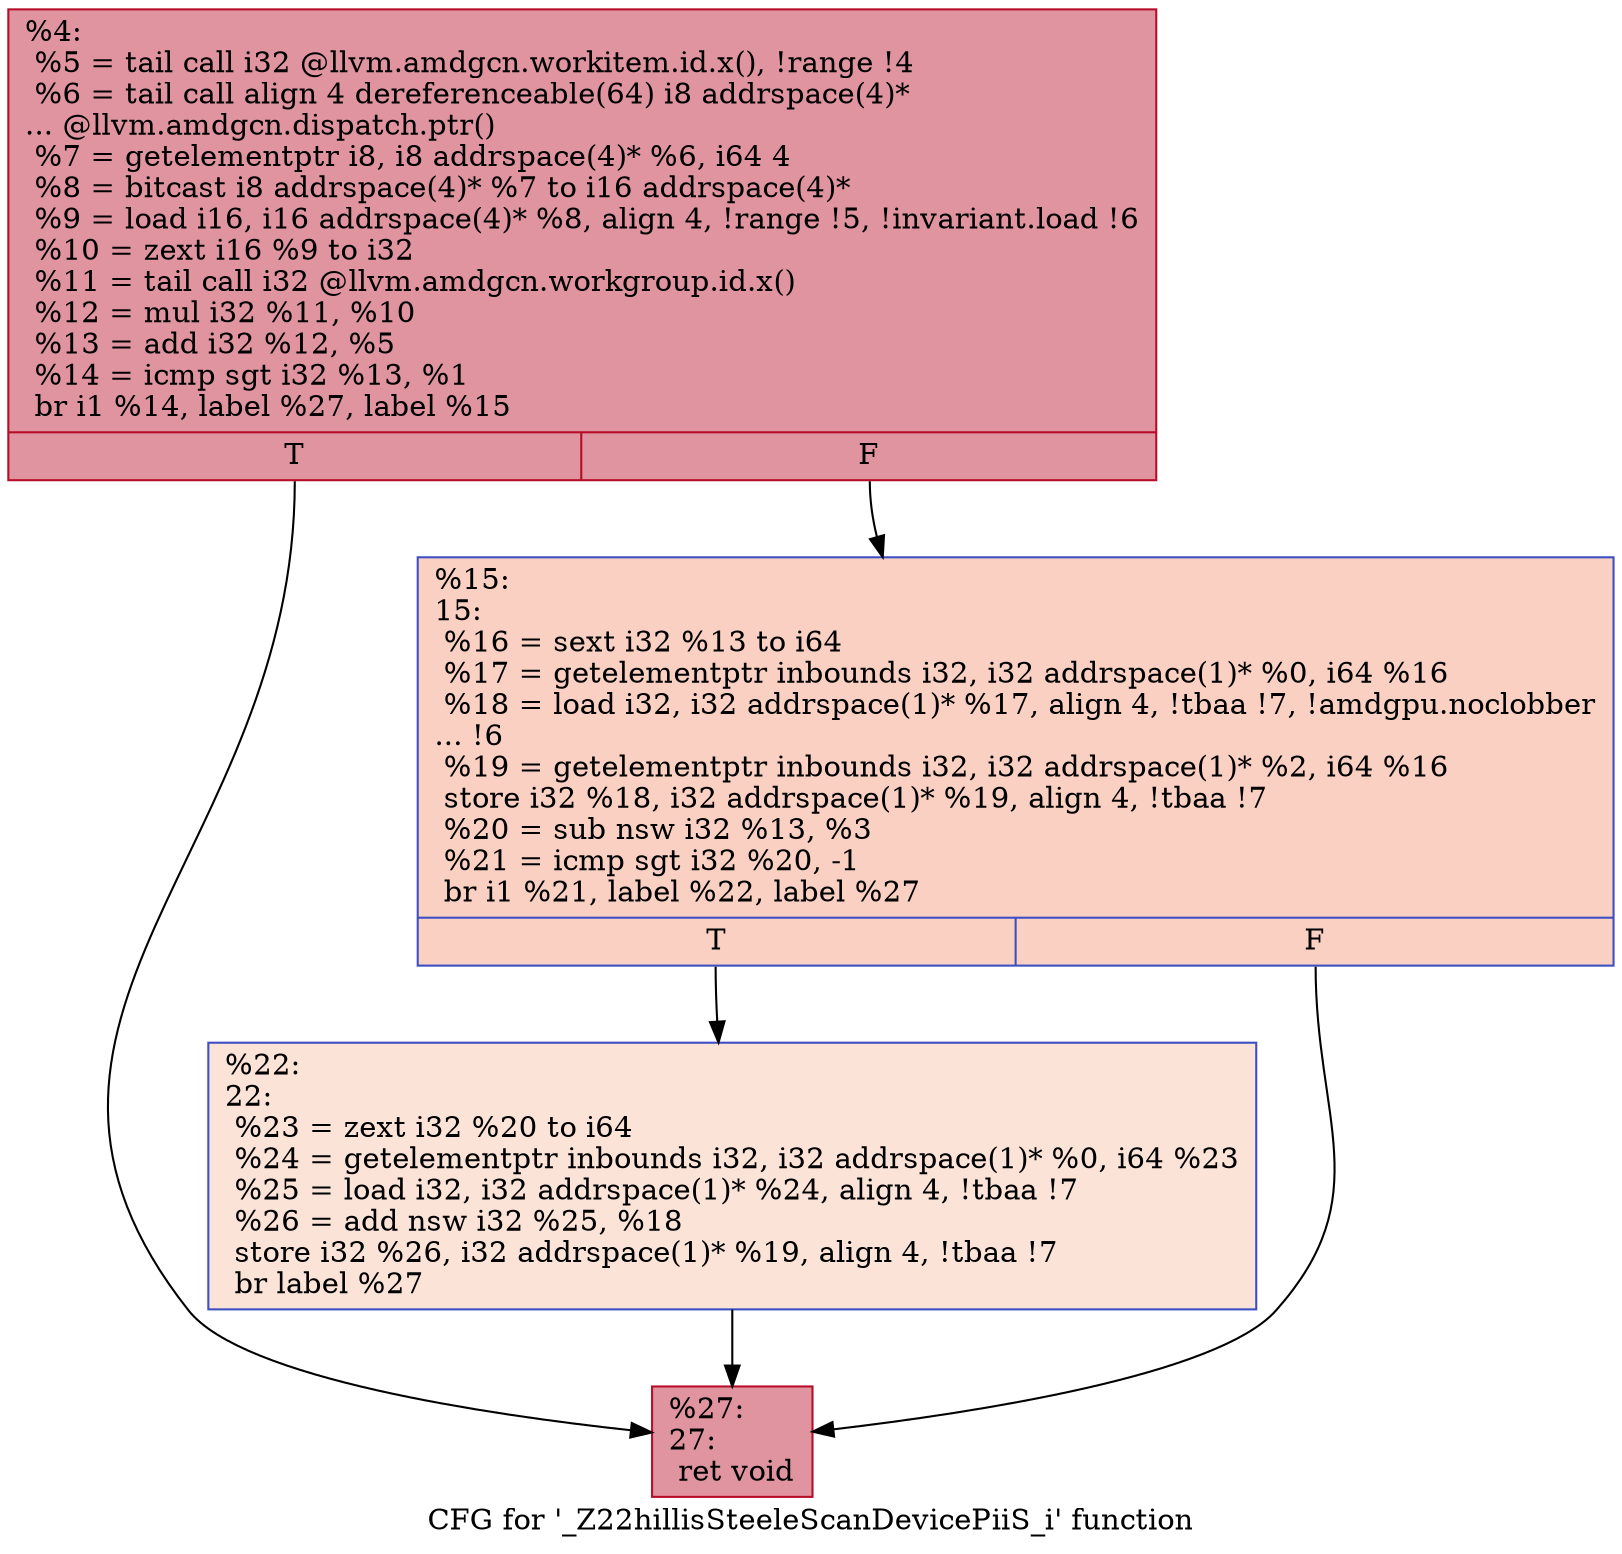 digraph "CFG for '_Z22hillisSteeleScanDevicePiiS_i' function" {
	label="CFG for '_Z22hillisSteeleScanDevicePiiS_i' function";

	Node0x55f6180 [shape=record,color="#b70d28ff", style=filled, fillcolor="#b70d2870",label="{%4:\l  %5 = tail call i32 @llvm.amdgcn.workitem.id.x(), !range !4\l  %6 = tail call align 4 dereferenceable(64) i8 addrspace(4)*\l... @llvm.amdgcn.dispatch.ptr()\l  %7 = getelementptr i8, i8 addrspace(4)* %6, i64 4\l  %8 = bitcast i8 addrspace(4)* %7 to i16 addrspace(4)*\l  %9 = load i16, i16 addrspace(4)* %8, align 4, !range !5, !invariant.load !6\l  %10 = zext i16 %9 to i32\l  %11 = tail call i32 @llvm.amdgcn.workgroup.id.x()\l  %12 = mul i32 %11, %10\l  %13 = add i32 %12, %5\l  %14 = icmp sgt i32 %13, %1\l  br i1 %14, label %27, label %15\l|{<s0>T|<s1>F}}"];
	Node0x55f6180:s0 -> Node0x55f8090;
	Node0x55f6180:s1 -> Node0x55f8120;
	Node0x55f8120 [shape=record,color="#3d50c3ff", style=filled, fillcolor="#f3947570",label="{%15:\l15:                                               \l  %16 = sext i32 %13 to i64\l  %17 = getelementptr inbounds i32, i32 addrspace(1)* %0, i64 %16\l  %18 = load i32, i32 addrspace(1)* %17, align 4, !tbaa !7, !amdgpu.noclobber\l... !6\l  %19 = getelementptr inbounds i32, i32 addrspace(1)* %2, i64 %16\l  store i32 %18, i32 addrspace(1)* %19, align 4, !tbaa !7\l  %20 = sub nsw i32 %13, %3\l  %21 = icmp sgt i32 %20, -1\l  br i1 %21, label %22, label %27\l|{<s0>T|<s1>F}}"];
	Node0x55f8120:s0 -> Node0x55f94a0;
	Node0x55f8120:s1 -> Node0x55f8090;
	Node0x55f94a0 [shape=record,color="#3d50c3ff", style=filled, fillcolor="#f6bfa670",label="{%22:\l22:                                               \l  %23 = zext i32 %20 to i64\l  %24 = getelementptr inbounds i32, i32 addrspace(1)* %0, i64 %23\l  %25 = load i32, i32 addrspace(1)* %24, align 4, !tbaa !7\l  %26 = add nsw i32 %25, %18\l  store i32 %26, i32 addrspace(1)* %19, align 4, !tbaa !7\l  br label %27\l}"];
	Node0x55f94a0 -> Node0x55f8090;
	Node0x55f8090 [shape=record,color="#b70d28ff", style=filled, fillcolor="#b70d2870",label="{%27:\l27:                                               \l  ret void\l}"];
}
